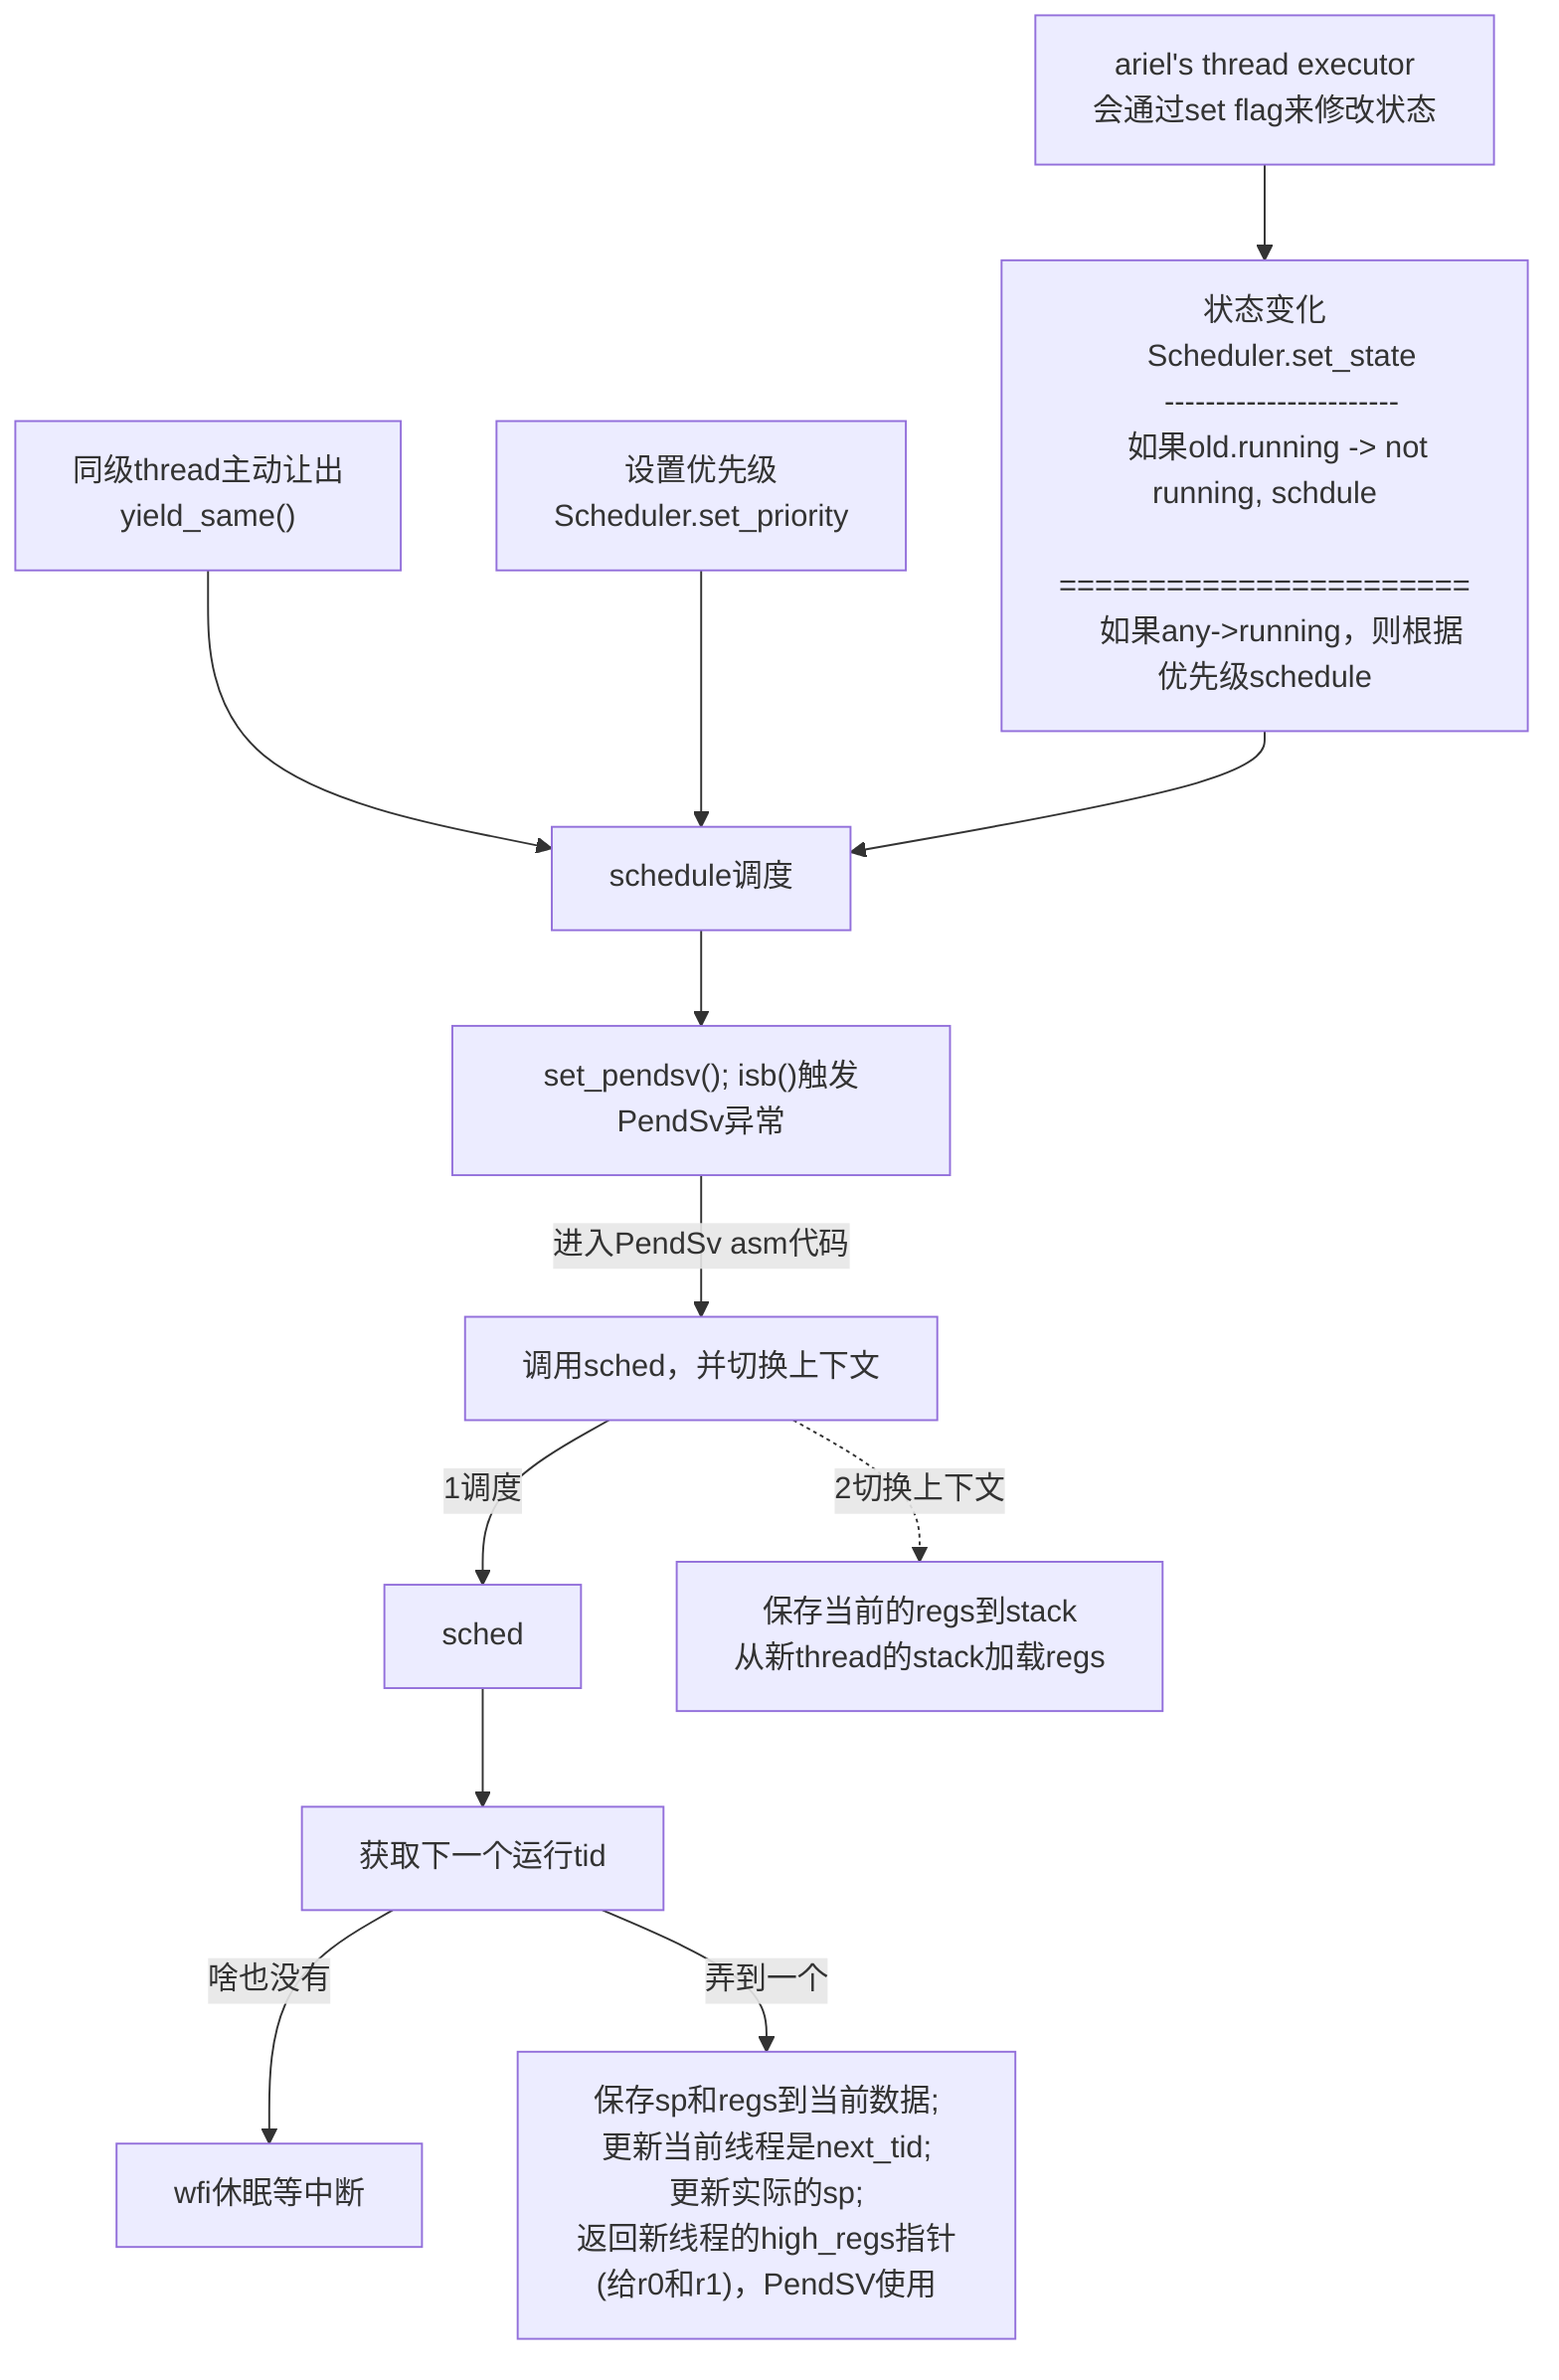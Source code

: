flowchart TD
  YieldSame["同级thread主动让出
    yield_same()"] --> Schdule

  SetPriority["设置优先级
    Scheduler.set_priority"] --> Schdule

  EmbassyExecutor["ariel's thread executor
会通过set flag来修改状态"] --> StateChanged

  StateChanged["状态变化
    Scheduler.set_state
    -----------------------
    如果old.running -> not running, schdule
    =======================
    如果any->running，则根据优先级schedule
    "] --> Schdule

  Schdule["schedule调度"] --> A
  A["set_pendsv(); isb()触发PendSv异常"] --> |进入PendSv asm代码| PendSV[调用sched，并切换上下文]--> |1调度| Sched["sched"]

  Sched --> NextTid["获取下一个运行tid"]

  PendSV -.-> |2切换上下文| Switch["保存当前的regs到stack
从新thread的stack加载regs"]

  NextTid --> |啥也没有| None["wfi休眠等中断"]
  NextTid --> |弄到一个| Have["保存sp和regs到当前数据;
更新当前线程是next_tid;
更新实际的sp;
返回新线程的high_regs指针(给r0和r1)，PendSV使用"]